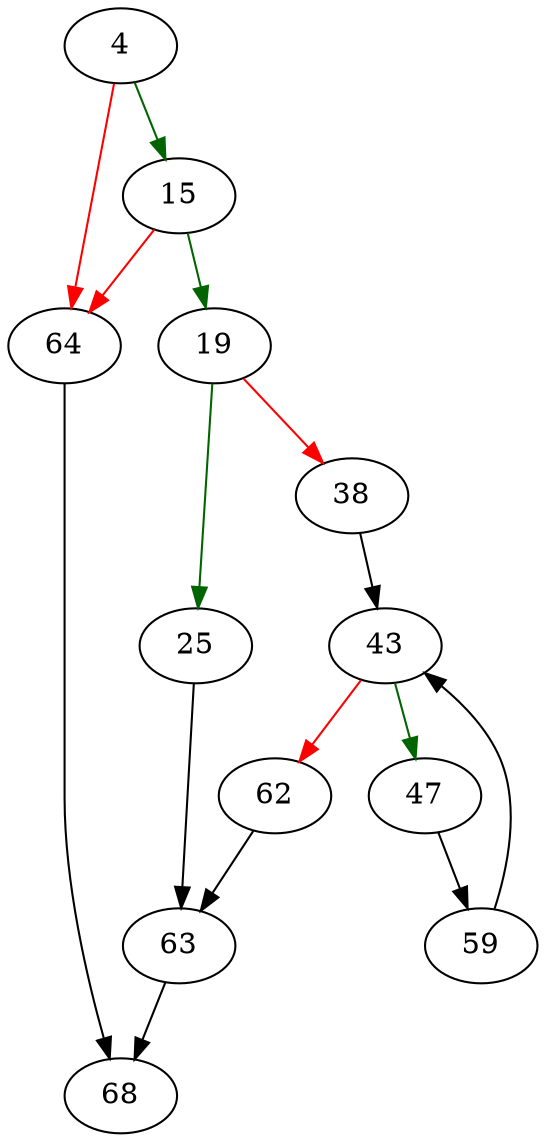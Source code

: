 strict digraph "codeExprOrVector" {
	// Node definitions.
	4 [entry=true];
	15;
	64;
	19;
	25;
	38;
	63;
	43;
	47;
	62;
	59;
	68;

	// Edge definitions.
	4 -> 15 [
		color=darkgreen
		cond=true
	];
	4 -> 64 [
		color=red
		cond=false
	];
	15 -> 64 [
		color=red
		cond=false
	];
	15 -> 19 [
		color=darkgreen
		cond=true
	];
	64 -> 68;
	19 -> 25 [
		color=darkgreen
		cond=true
	];
	19 -> 38 [
		color=red
		cond=false
	];
	25 -> 63;
	38 -> 43;
	63 -> 68;
	43 -> 47 [
		color=darkgreen
		cond=true
	];
	43 -> 62 [
		color=red
		cond=false
	];
	47 -> 59;
	62 -> 63;
	59 -> 43;
}